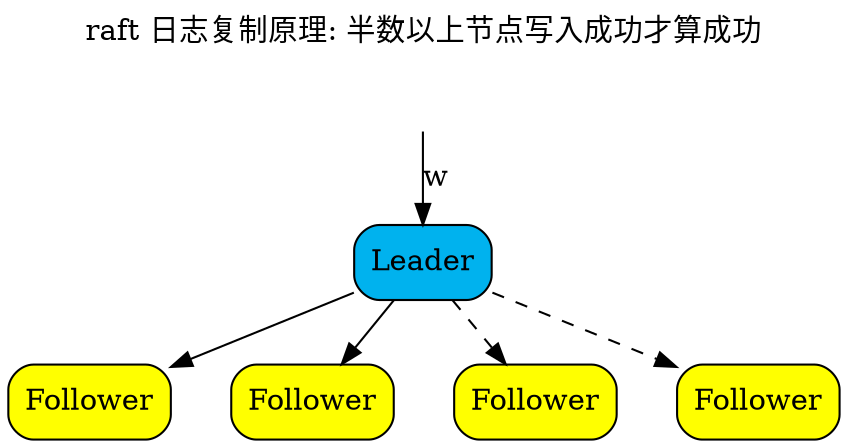 digraph G {
	nodesep=0.4
	ranksep=0.4
	rankdir=TB
	splines=true

	label="raft 日志复制原理: 半数以上节点写入成功才算成功"
	labelloc="t"

	node[shape=rect style="rounded,filled"]

	a[style=invis]
	leader[label="Leader" fillcolor="deepskyblue2"]
	follower1[label="Follower" fillcolor="yellow"]
	follower2[label="Follower" fillcolor="yellow"]
	follower3[label="Follower" fillcolor="yellow"]
	follower4[label="Follower" fillcolor="yellow"]

	a -> leader[label="w"]
	leader -> {follower1, follower2}
	leader -> {follower3, follower4}[style="dashed"]
}
